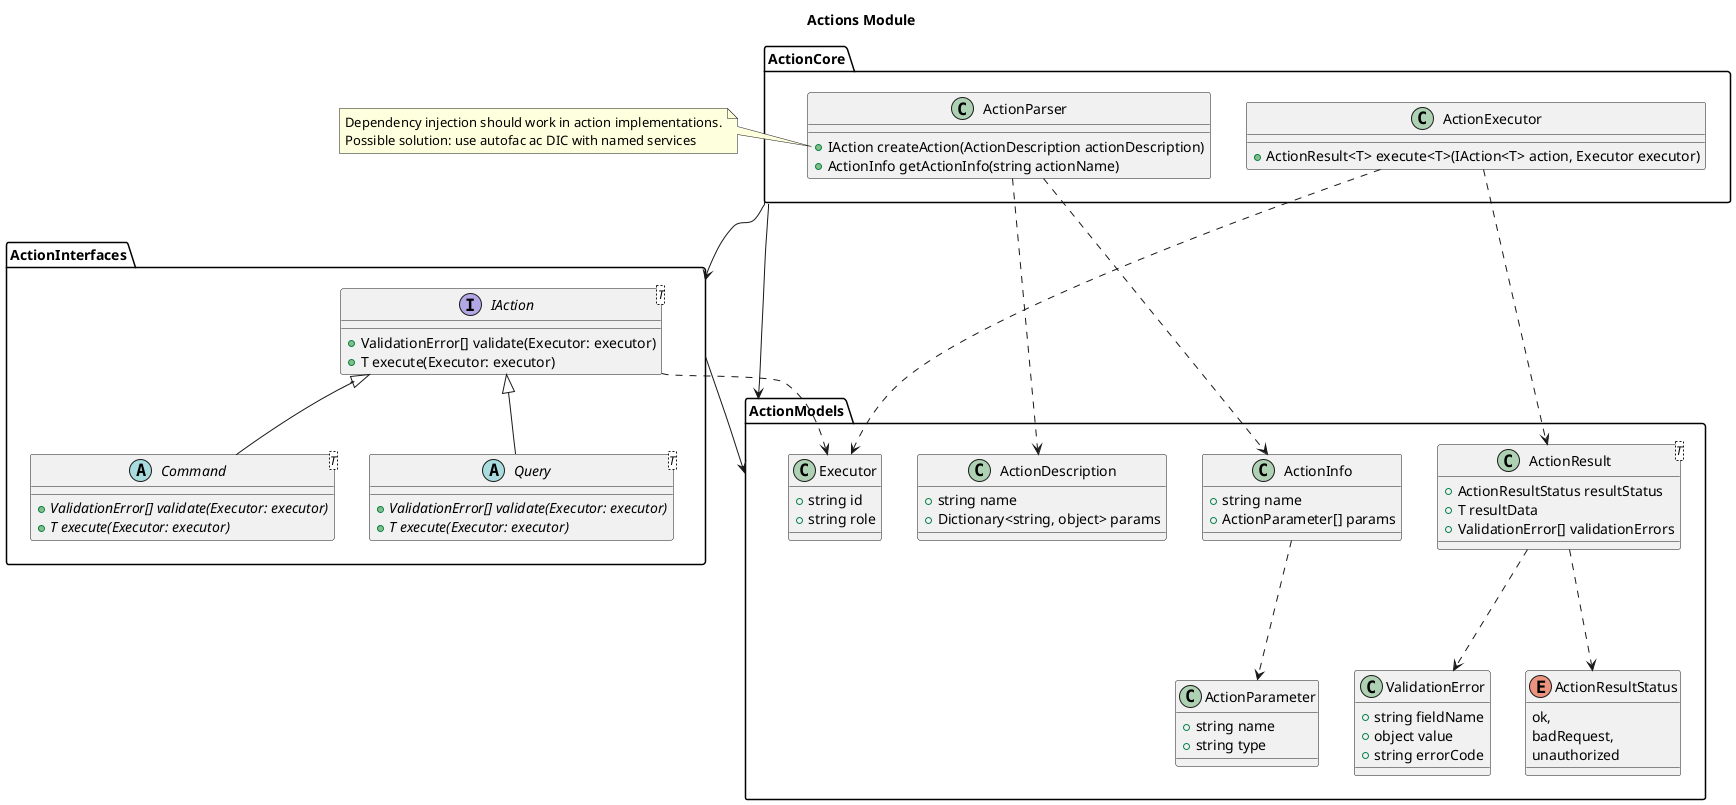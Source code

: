 @startuml

title Actions Module

package ActionModels {
	class Executor {
		+string id
		+string role
	}

	class ValidationError {
		+string fieldName
		+object value
		+string errorCode
	}

	class ActionInfo {
		+string name
		+ActionParameter[] params
	}

	enum ActionResultStatus {
		ok,
		badRequest,
		unauthorized
	}

	class ActionResult<T> {
		+ActionResultStatus resultStatus
		+T resultData
		+ValidationError[] validationErrors
	}

	class ActionDescription {
		+string name
		+Dictionary<string, object> params
	}

	class ActionParameter {
		+string name
		+string type
	}
}


package ActionInterfaces {
	interface IAction<T> {
		+ValidationError[] validate(Executor: executor)
		+T execute(Executor: executor)
	}

	abstract class Query<T> {
		{abstract} +ValidationError[] validate(Executor: executor)
		{abstract} +T execute(Executor: executor)
	}

	abstract class Command<T> {
		{abstract} +ValidationError[] validate(Executor: executor)
		{abstract} +T execute(Executor: executor)
	}
}

package ActionCore {
	class ActionExecutor {
		+ActionResult<T> execute<T>(IAction<T> action, Executor executor)
	}

	class ActionParser {
		+IAction createAction(ActionDescription actionDescription)
		+ActionInfo getActionInfo(string actionName)
	}
}


note left of ActionParser::createAction
Dependency injection should work in action implementations.
Possible solution: use autofac ac DIC with named services
end note


Query -up-|> IAction
Command -up-|> IAction

ActionExecutor ...> Executor
ActionExecutor ...> ActionResult
ActionResult ...> ActionResultStatus
ActionResult ...> ValidationError
ActionParser ...> ActionDescription
ActionParser ...> ActionInfo

ActionCore --> ActionModels
ActionCore --> ActionInterfaces
ActionInterfaces --> ActionModels

ActionInfo ...> ActionParameter

IAction .left..> Executor
@enduml
